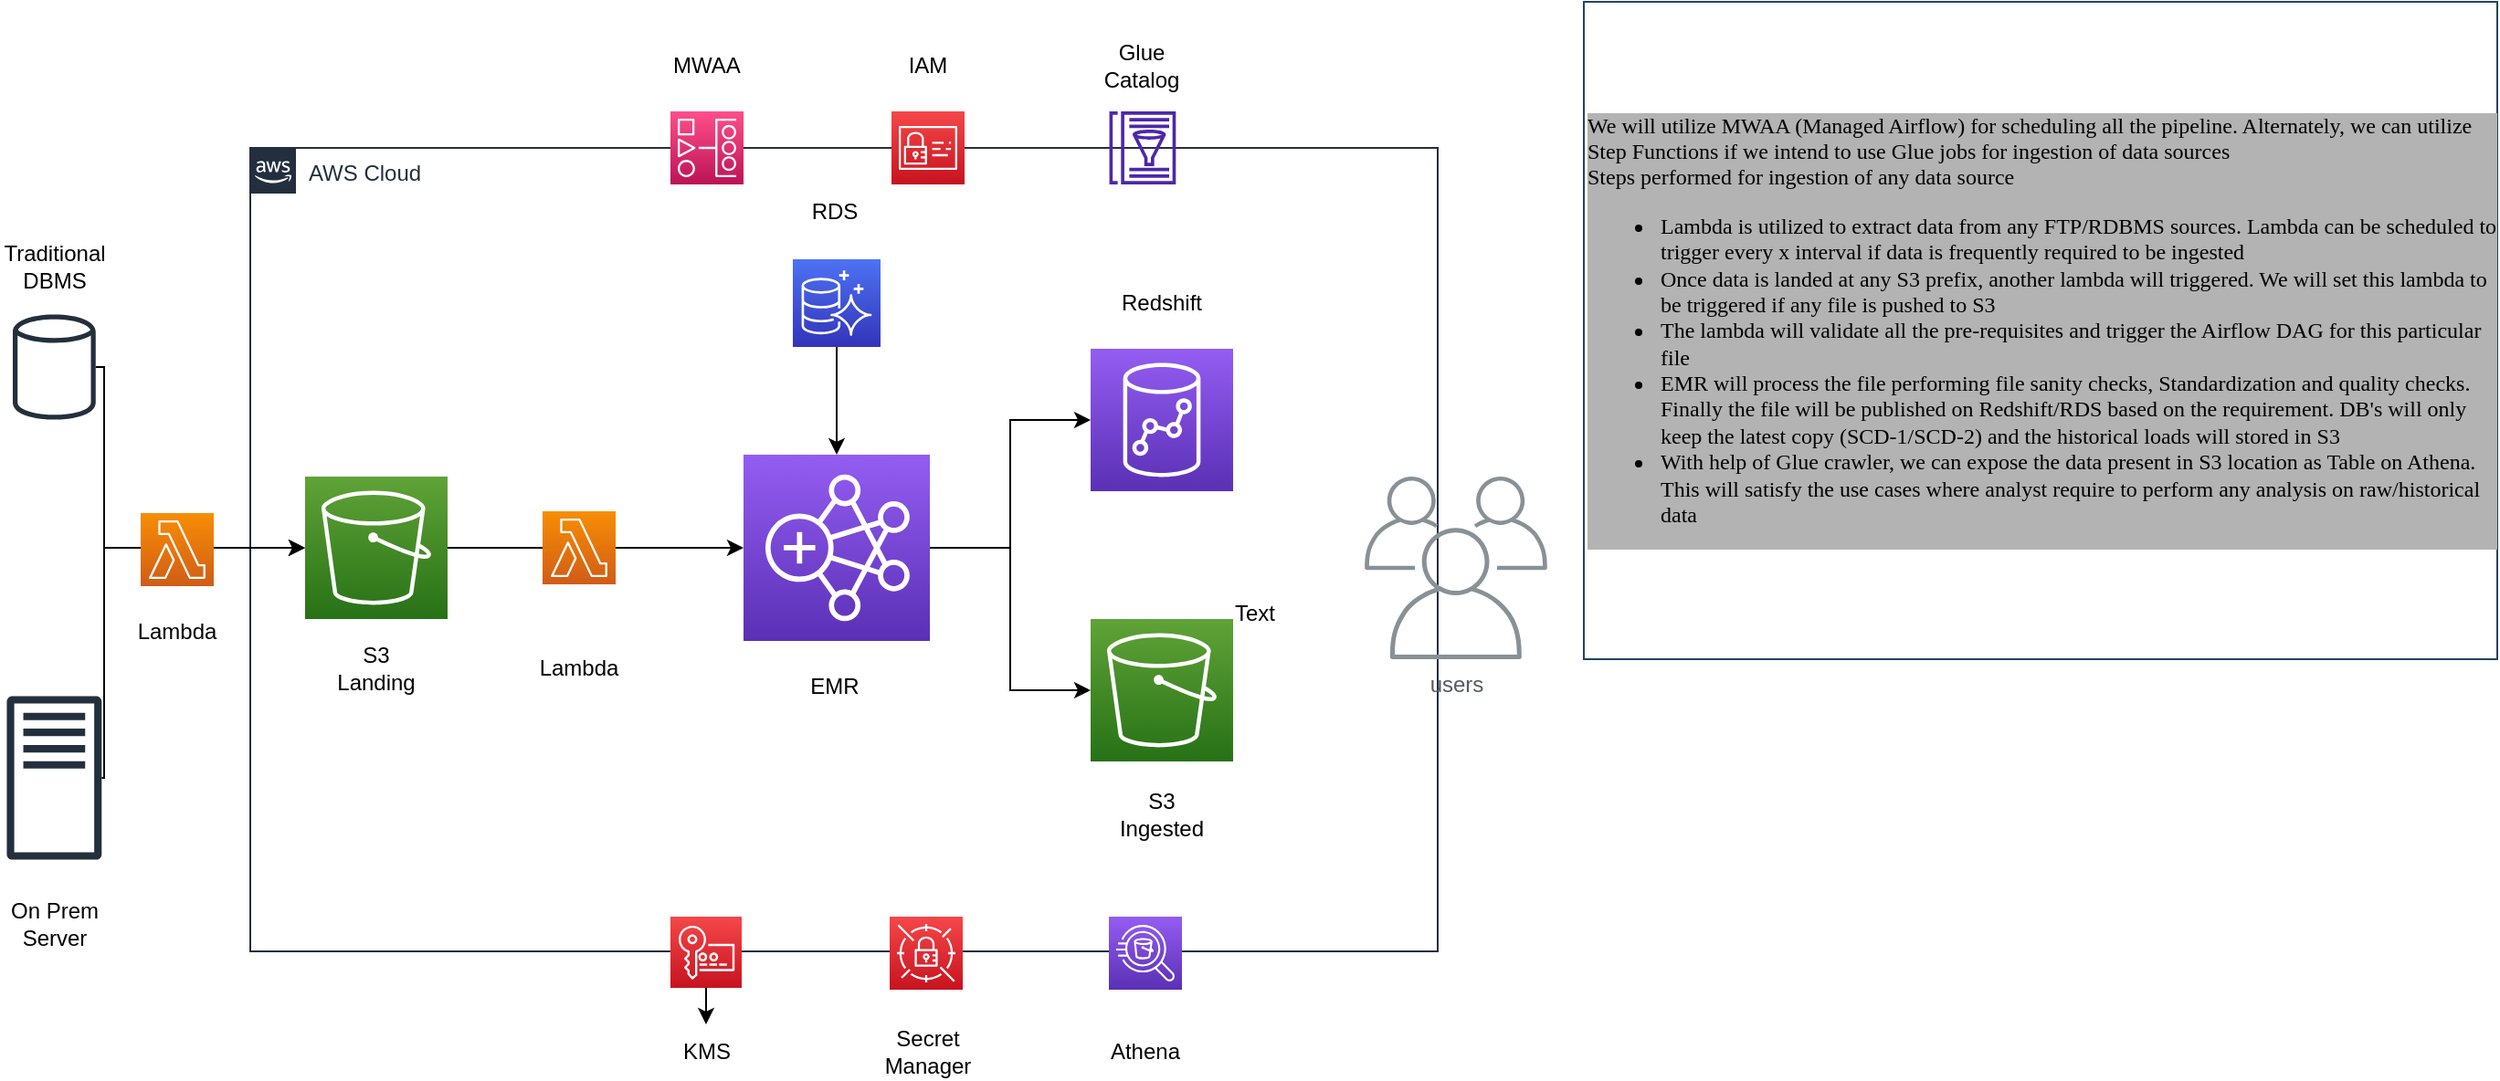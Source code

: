 <mxfile version="17.1.2" type="github">
  <diagram id="aH14h_0UKPlvTHgDtw_c" name="Page-1">
    <mxGraphModel dx="1422" dy="772" grid="1" gridSize="10" guides="1" tooltips="1" connect="1" arrows="1" fold="1" page="1" pageScale="1" pageWidth="850" pageHeight="1100" math="0" shadow="0">
      <root>
        <mxCell id="0" />
        <mxCell id="1" parent="0" />
        <mxCell id="LEBhTKfpIpsFt737h_JH-20" value="AWS Cloud" style="points=[[0,0],[0.25,0],[0.5,0],[0.75,0],[1,0],[1,0.25],[1,0.5],[1,0.75],[1,1],[0.75,1],[0.5,1],[0.25,1],[0,1],[0,0.75],[0,0.5],[0,0.25]];outlineConnect=0;gradientColor=none;html=1;whiteSpace=wrap;fontSize=12;fontStyle=0;container=1;pointerEvents=0;collapsible=0;recursiveResize=0;shape=mxgraph.aws4.group;grIcon=mxgraph.aws4.group_aws_cloud_alt;strokeColor=#232F3E;fillColor=none;verticalAlign=top;align=left;spacingLeft=30;fontColor=#232F3E;dashed=0;" parent="1" vertex="1">
          <mxGeometry x="170" y="140" width="650" height="440" as="geometry" />
        </mxCell>
        <mxCell id="LEBhTKfpIpsFt737h_JH-12" value="" style="sketch=0;points=[[0,0,0],[0.25,0,0],[0.5,0,0],[0.75,0,0],[1,0,0],[0,1,0],[0.25,1,0],[0.5,1,0],[0.75,1,0],[1,1,0],[0,0.25,0],[0,0.5,0],[0,0.75,0],[1,0.25,0],[1,0.5,0],[1,0.75,0]];outlineConnect=0;fontColor=#232F3E;gradientColor=#4D72F3;gradientDirection=north;fillColor=#3334B9;strokeColor=#ffffff;dashed=0;verticalLabelPosition=bottom;verticalAlign=top;align=center;html=1;fontSize=12;fontStyle=0;aspect=fixed;shape=mxgraph.aws4.resourceIcon;resIcon=mxgraph.aws4.aurora;" parent="LEBhTKfpIpsFt737h_JH-20" vertex="1">
          <mxGeometry x="297" y="61" width="48" height="48" as="geometry" />
        </mxCell>
        <mxCell id="LEBhTKfpIpsFt737h_JH-9" value="" style="sketch=0;points=[[0,0,0],[0.25,0,0],[0.5,0,0],[0.75,0,0],[1,0,0],[0,1,0],[0.25,1,0],[0.5,1,0],[0.75,1,0],[1,1,0],[0,0.25,0],[0,0.5,0],[0,0.75,0],[1,0.25,0],[1,0.5,0],[1,0.75,0]];outlineConnect=0;fontColor=#232F3E;gradientColor=#945DF2;gradientDirection=north;fillColor=#5A30B5;strokeColor=#ffffff;dashed=0;verticalLabelPosition=bottom;verticalAlign=top;align=center;html=1;fontSize=12;fontStyle=0;aspect=fixed;shape=mxgraph.aws4.resourceIcon;resIcon=mxgraph.aws4.athena;" parent="LEBhTKfpIpsFt737h_JH-20" vertex="1">
          <mxGeometry x="470" y="421" width="40" height="40" as="geometry" />
        </mxCell>
        <mxCell id="LEBhTKfpIpsFt737h_JH-38" value="S3 Landing" style="text;html=1;strokeColor=none;fillColor=none;align=center;verticalAlign=middle;whiteSpace=wrap;rounded=0;" parent="LEBhTKfpIpsFt737h_JH-20" vertex="1">
          <mxGeometry x="39" y="270" width="60" height="30" as="geometry" />
        </mxCell>
        <mxCell id="LEBhTKfpIpsFt737h_JH-43" value="RDS" style="text;html=1;strokeColor=none;fillColor=none;align=center;verticalAlign=middle;whiteSpace=wrap;rounded=0;" parent="LEBhTKfpIpsFt737h_JH-20" vertex="1">
          <mxGeometry x="290" y="20" width="60" height="30" as="geometry" />
        </mxCell>
        <mxCell id="LEBhTKfpIpsFt737h_JH-44" value="EMR" style="text;html=1;strokeColor=none;fillColor=none;align=center;verticalAlign=middle;whiteSpace=wrap;rounded=0;" parent="LEBhTKfpIpsFt737h_JH-20" vertex="1">
          <mxGeometry x="290" y="280" width="60" height="30" as="geometry" />
        </mxCell>
        <mxCell id="LEBhTKfpIpsFt737h_JH-48" value="Redshift" style="text;html=1;strokeColor=none;fillColor=none;align=center;verticalAlign=middle;whiteSpace=wrap;rounded=0;" parent="LEBhTKfpIpsFt737h_JH-20" vertex="1">
          <mxGeometry x="469" y="70" width="60" height="30" as="geometry" />
        </mxCell>
        <mxCell id="LEBhTKfpIpsFt737h_JH-49" value="S3 Ingested" style="text;html=1;strokeColor=none;fillColor=none;align=center;verticalAlign=middle;whiteSpace=wrap;rounded=0;" parent="LEBhTKfpIpsFt737h_JH-20" vertex="1">
          <mxGeometry x="469" y="350" width="60" height="30" as="geometry" />
        </mxCell>
        <mxCell id="LEBhTKfpIpsFt737h_JH-6" value="" style="sketch=0;points=[[0,0,0],[0.25,0,0],[0.5,0,0],[0.75,0,0],[1,0,0],[0,1,0],[0.25,1,0],[0.5,1,0],[0.75,1,0],[1,1,0],[0,0.25,0],[0,0.5,0],[0,0.75,0],[1,0.25,0],[1,0.5,0],[1,0.75,0]];outlineConnect=0;fontColor=#232F3E;gradientColor=#945DF2;gradientDirection=north;fillColor=#5A30B5;strokeColor=#ffffff;dashed=0;verticalLabelPosition=bottom;verticalAlign=top;align=center;html=1;fontSize=12;fontStyle=0;aspect=fixed;shape=mxgraph.aws4.resourceIcon;resIcon=mxgraph.aws4.emr;" parent="LEBhTKfpIpsFt737h_JH-20" vertex="1">
          <mxGeometry x="270" y="168" width="102" height="102" as="geometry" />
        </mxCell>
        <mxCell id="LEBhTKfpIpsFt737h_JH-30" style="edgeStyle=orthogonalEdgeStyle;rounded=0;orthogonalLoop=1;jettySize=auto;html=1;" parent="LEBhTKfpIpsFt737h_JH-20" source="LEBhTKfpIpsFt737h_JH-12" target="LEBhTKfpIpsFt737h_JH-6" edge="1">
          <mxGeometry relative="1" as="geometry" />
        </mxCell>
        <mxCell id="8fJSVXi6OJoHLEk2ZYYb-4" style="edgeStyle=orthogonalEdgeStyle;rounded=0;orthogonalLoop=1;jettySize=auto;html=1;entryX=0;entryY=0.5;entryDx=0;entryDy=0;entryPerimeter=0;" parent="LEBhTKfpIpsFt737h_JH-20" source="8fJSVXi6OJoHLEk2ZYYb-1" target="LEBhTKfpIpsFt737h_JH-6" edge="1">
          <mxGeometry relative="1" as="geometry" />
        </mxCell>
        <mxCell id="8fJSVXi6OJoHLEk2ZYYb-1" value="" style="sketch=0;points=[[0,0,0],[0.25,0,0],[0.5,0,0],[0.75,0,0],[1,0,0],[0,1,0],[0.25,1,0],[0.5,1,0],[0.75,1,0],[1,1,0],[0,0.25,0],[0,0.5,0],[0,0.75,0],[1,0.25,0],[1,0.5,0],[1,0.75,0]];outlineConnect=0;fontColor=#232F3E;gradientColor=#F78E04;gradientDirection=north;fillColor=#D05C17;strokeColor=#ffffff;dashed=0;verticalLabelPosition=bottom;verticalAlign=top;align=center;html=1;fontSize=12;fontStyle=0;aspect=fixed;shape=mxgraph.aws4.resourceIcon;resIcon=mxgraph.aws4.lambda;" parent="LEBhTKfpIpsFt737h_JH-20" vertex="1">
          <mxGeometry x="160" y="199" width="40" height="40" as="geometry" />
        </mxCell>
        <mxCell id="LEBhTKfpIpsFt737h_JH-11" value="" style="sketch=0;points=[[0,0,0],[0.25,0,0],[0.5,0,0],[0.75,0,0],[1,0,0],[0,1,0],[0.25,1,0],[0.5,1,0],[0.75,1,0],[1,1,0],[0,0.25,0],[0,0.5,0],[0,0.75,0],[1,0.25,0],[1,0.5,0],[1,0.75,0]];outlineConnect=0;fontColor=#232F3E;gradientColor=#60A337;gradientDirection=north;fillColor=#277116;strokeColor=#ffffff;dashed=0;verticalLabelPosition=bottom;verticalAlign=top;align=center;html=1;fontSize=12;fontStyle=0;aspect=fixed;shape=mxgraph.aws4.resourceIcon;resIcon=mxgraph.aws4.s3;" parent="LEBhTKfpIpsFt737h_JH-20" vertex="1">
          <mxGeometry x="30" y="180" width="78" height="78" as="geometry" />
        </mxCell>
        <mxCell id="8fJSVXi6OJoHLEk2ZYYb-2" value="" style="edgeStyle=orthogonalEdgeStyle;rounded=0;orthogonalLoop=1;jettySize=auto;html=1;entryX=0;entryY=0.5;entryDx=0;entryDy=0;entryPerimeter=0;endArrow=none;" parent="LEBhTKfpIpsFt737h_JH-20" source="LEBhTKfpIpsFt737h_JH-11" target="8fJSVXi6OJoHLEk2ZYYb-1" edge="1">
          <mxGeometry relative="1" as="geometry">
            <mxPoint x="108" y="219" as="sourcePoint" />
            <mxPoint x="270" y="330" as="targetPoint" />
          </mxGeometry>
        </mxCell>
        <mxCell id="8fJSVXi6OJoHLEk2ZYYb-5" value="Lambda" style="text;html=1;strokeColor=none;fillColor=none;align=center;verticalAlign=middle;whiteSpace=wrap;rounded=0;" parent="LEBhTKfpIpsFt737h_JH-20" vertex="1">
          <mxGeometry x="150" y="270" width="60" height="30" as="geometry" />
        </mxCell>
        <mxCell id="LEBhTKfpIpsFt737h_JH-23" style="edgeStyle=orthogonalEdgeStyle;rounded=0;orthogonalLoop=1;jettySize=auto;html=1;entryX=0;entryY=0.5;entryDx=0;entryDy=0;entryPerimeter=0;" parent="1" source="LEBhTKfpIpsFt737h_JH-2" target="LEBhTKfpIpsFt737h_JH-11" edge="1">
          <mxGeometry relative="1" as="geometry">
            <Array as="points">
              <mxPoint x="90" y="485" />
              <mxPoint x="90" y="359" />
            </Array>
          </mxGeometry>
        </mxCell>
        <mxCell id="LEBhTKfpIpsFt737h_JH-2" value="" style="sketch=0;outlineConnect=0;fontColor=#232F3E;gradientColor=none;fillColor=#232F3D;strokeColor=none;dashed=0;verticalLabelPosition=bottom;verticalAlign=top;align=center;html=1;fontSize=12;fontStyle=0;aspect=fixed;pointerEvents=1;shape=mxgraph.aws4.traditional_server;" parent="1" vertex="1">
          <mxGeometry x="36.73" y="440" width="51.92" height="90" as="geometry" />
        </mxCell>
        <mxCell id="LEBhTKfpIpsFt737h_JH-22" style="edgeStyle=orthogonalEdgeStyle;rounded=0;orthogonalLoop=1;jettySize=auto;html=1;entryX=0;entryY=0.5;entryDx=0;entryDy=0;entryPerimeter=0;" parent="1" source="LEBhTKfpIpsFt737h_JH-4" target="LEBhTKfpIpsFt737h_JH-11" edge="1">
          <mxGeometry relative="1" as="geometry">
            <Array as="points">
              <mxPoint x="90" y="260" />
              <mxPoint x="90" y="359" />
            </Array>
          </mxGeometry>
        </mxCell>
        <mxCell id="LEBhTKfpIpsFt737h_JH-4" value="" style="sketch=0;outlineConnect=0;fontColor=#232F3E;gradientColor=none;fillColor=#232F3D;strokeColor=none;dashed=0;verticalLabelPosition=bottom;verticalAlign=top;align=center;html=1;fontSize=12;fontStyle=0;aspect=fixed;pointerEvents=1;shape=mxgraph.aws4.generic_database;" parent="1" vertex="1">
          <mxGeometry x="40" y="230" width="45.38" height="60" as="geometry" />
        </mxCell>
        <mxCell id="LEBhTKfpIpsFt737h_JH-26" style="edgeStyle=orthogonalEdgeStyle;rounded=0;orthogonalLoop=1;jettySize=auto;html=1;entryX=0;entryY=0.5;entryDx=0;entryDy=0;entryPerimeter=0;" parent="1" source="LEBhTKfpIpsFt737h_JH-6" target="LEBhTKfpIpsFt737h_JH-7" edge="1">
          <mxGeometry relative="1" as="geometry" />
        </mxCell>
        <mxCell id="LEBhTKfpIpsFt737h_JH-27" style="edgeStyle=orthogonalEdgeStyle;rounded=0;orthogonalLoop=1;jettySize=auto;html=1;" parent="1" source="LEBhTKfpIpsFt737h_JH-6" target="LEBhTKfpIpsFt737h_JH-10" edge="1">
          <mxGeometry relative="1" as="geometry" />
        </mxCell>
        <mxCell id="LEBhTKfpIpsFt737h_JH-7" value="" style="sketch=0;points=[[0,0,0],[0.25,0,0],[0.5,0,0],[0.75,0,0],[1,0,0],[0,1,0],[0.25,1,0],[0.5,1,0],[0.75,1,0],[1,1,0],[0,0.25,0],[0,0.5,0],[0,0.75,0],[1,0.25,0],[1,0.5,0],[1,0.75,0]];outlineConnect=0;fontColor=#232F3E;gradientColor=#945DF2;gradientDirection=north;fillColor=#5A30B5;strokeColor=#ffffff;dashed=0;verticalLabelPosition=bottom;verticalAlign=top;align=center;html=1;fontSize=12;fontStyle=0;aspect=fixed;shape=mxgraph.aws4.resourceIcon;resIcon=mxgraph.aws4.redshift;" parent="1" vertex="1">
          <mxGeometry x="630" y="250" width="78" height="78" as="geometry" />
        </mxCell>
        <mxCell id="LEBhTKfpIpsFt737h_JH-10" value="" style="sketch=0;points=[[0,0,0],[0.25,0,0],[0.5,0,0],[0.75,0,0],[1,0,0],[0,1,0],[0.25,1,0],[0.5,1,0],[0.75,1,0],[1,1,0],[0,0.25,0],[0,0.5,0],[0,0.75,0],[1,0.25,0],[1,0.5,0],[1,0.75,0]];outlineConnect=0;fontColor=#232F3E;gradientColor=#60A337;gradientDirection=north;fillColor=#277116;strokeColor=#ffffff;dashed=0;verticalLabelPosition=bottom;verticalAlign=top;align=center;html=1;fontSize=12;fontStyle=0;aspect=fixed;shape=mxgraph.aws4.resourceIcon;resIcon=mxgraph.aws4.s3;" parent="1" vertex="1">
          <mxGeometry x="630" y="398" width="78" height="78" as="geometry" />
        </mxCell>
        <mxCell id="LEBhTKfpIpsFt737h_JH-13" value="" style="sketch=0;points=[[0,0,0],[0.25,0,0],[0.5,0,0],[0.75,0,0],[1,0,0],[0,1,0],[0.25,1,0],[0.5,1,0],[0.75,1,0],[1,1,0],[0,0.25,0],[0,0.5,0],[0,0.75,0],[1,0.25,0],[1,0.5,0],[1,0.75,0]];outlineConnect=0;fontColor=#232F3E;gradientColor=#FF4F8B;gradientDirection=north;fillColor=#BC1356;strokeColor=#ffffff;dashed=0;verticalLabelPosition=bottom;verticalAlign=top;align=center;html=1;fontSize=12;fontStyle=0;aspect=fixed;shape=mxgraph.aws4.resourceIcon;resIcon=mxgraph.aws4.managed_workflows_for_apache_airflow;" parent="1" vertex="1">
          <mxGeometry x="400" y="120" width="40" height="40" as="geometry" />
        </mxCell>
        <mxCell id="LEBhTKfpIpsFt737h_JH-53" value="" style="edgeStyle=orthogonalEdgeStyle;rounded=0;orthogonalLoop=1;jettySize=auto;html=1;" parent="1" source="LEBhTKfpIpsFt737h_JH-16" target="LEBhTKfpIpsFt737h_JH-50" edge="1">
          <mxGeometry relative="1" as="geometry" />
        </mxCell>
        <mxCell id="LEBhTKfpIpsFt737h_JH-16" value="" style="sketch=0;points=[[0,0,0],[0.25,0,0],[0.5,0,0],[0.75,0,0],[1,0,0],[0,1,0],[0.25,1,0],[0.5,1,0],[0.75,1,0],[1,1,0],[0,0.25,0],[0,0.5,0],[0,0.75,0],[1,0.25,0],[1,0.5,0],[1,0.75,0]];outlineConnect=0;fontColor=#232F3E;gradientColor=#F54749;gradientDirection=north;fillColor=#C7131F;strokeColor=#ffffff;dashed=0;verticalLabelPosition=bottom;verticalAlign=top;align=center;html=1;fontSize=12;fontStyle=0;aspect=fixed;shape=mxgraph.aws4.resourceIcon;resIcon=mxgraph.aws4.key_management_service;" parent="1" vertex="1">
          <mxGeometry x="400" y="561" width="39" height="39" as="geometry" />
        </mxCell>
        <mxCell id="LEBhTKfpIpsFt737h_JH-17" value="" style="sketch=0;points=[[0,0,0],[0.25,0,0],[0.5,0,0],[0.75,0,0],[1,0,0],[0,1,0],[0.25,1,0],[0.5,1,0],[0.75,1,0],[1,1,0],[0,0.25,0],[0,0.5,0],[0,0.75,0],[1,0.25,0],[1,0.5,0],[1,0.75,0]];outlineConnect=0;fontColor=#232F3E;gradientColor=#F54749;gradientDirection=north;fillColor=#C7131F;strokeColor=#ffffff;dashed=0;verticalLabelPosition=bottom;verticalAlign=top;align=center;html=1;fontSize=12;fontStyle=0;aspect=fixed;shape=mxgraph.aws4.resourceIcon;resIcon=mxgraph.aws4.secrets_manager;" parent="1" vertex="1">
          <mxGeometry x="520" y="561" width="40" height="40" as="geometry" />
        </mxCell>
        <mxCell id="LEBhTKfpIpsFt737h_JH-19" value="" style="sketch=0;points=[[0,0,0],[0.25,0,0],[0.5,0,0],[0.75,0,0],[1,0,0],[0,1,0],[0.25,1,0],[0.5,1,0],[0.75,1,0],[1,1,0],[0,0.25,0],[0,0.5,0],[0,0.75,0],[1,0.25,0],[1,0.5,0],[1,0.75,0]];outlineConnect=0;fontColor=#232F3E;gradientColor=#F54749;gradientDirection=north;fillColor=#C7131F;strokeColor=#ffffff;dashed=0;verticalLabelPosition=bottom;verticalAlign=top;align=center;html=1;fontSize=12;fontStyle=0;aspect=fixed;shape=mxgraph.aws4.resourceIcon;resIcon=mxgraph.aws4.identity_and_access_management;" parent="1" vertex="1">
          <mxGeometry x="521" y="120" width="40" height="40" as="geometry" />
        </mxCell>
        <mxCell id="LEBhTKfpIpsFt737h_JH-8" value="" style="sketch=0;outlineConnect=0;fontColor=#232F3E;gradientColor=none;fillColor=#4D27AA;strokeColor=none;dashed=0;verticalLabelPosition=bottom;verticalAlign=top;align=center;html=1;fontSize=12;fontStyle=0;aspect=fixed;pointerEvents=1;shape=mxgraph.aws4.glue_data_catalog;" parent="1" vertex="1">
          <mxGeometry x="640" y="120" width="36.92" height="40" as="geometry" />
        </mxCell>
        <mxCell id="LEBhTKfpIpsFt737h_JH-21" value="users" style="sketch=0;outlineConnect=0;gradientColor=none;fontColor=#545B64;strokeColor=none;fillColor=#879196;dashed=0;verticalLabelPosition=bottom;verticalAlign=top;align=center;html=1;fontSize=12;fontStyle=0;aspect=fixed;shape=mxgraph.aws4.illustration_users;pointerEvents=1" parent="1" vertex="1">
          <mxGeometry x="780" y="320" width="100" height="100" as="geometry" />
        </mxCell>
        <mxCell id="LEBhTKfpIpsFt737h_JH-35" value="" style="sketch=0;points=[[0,0,0],[0.25,0,0],[0.5,0,0],[0.75,0,0],[1,0,0],[0,1,0],[0.25,1,0],[0.5,1,0],[0.75,1,0],[1,1,0],[0,0.25,0],[0,0.5,0],[0,0.75,0],[1,0.25,0],[1,0.5,0],[1,0.75,0]];outlineConnect=0;fontColor=#232F3E;gradientColor=#F78E04;gradientDirection=north;fillColor=#D05C17;strokeColor=#ffffff;dashed=0;verticalLabelPosition=bottom;verticalAlign=top;align=center;html=1;fontSize=12;fontStyle=0;aspect=fixed;shape=mxgraph.aws4.resourceIcon;resIcon=mxgraph.aws4.lambda;" parent="1" vertex="1">
          <mxGeometry x="110" y="340" width="40" height="40" as="geometry" />
        </mxCell>
        <mxCell id="LEBhTKfpIpsFt737h_JH-36" value="On Prem Server" style="text;html=1;strokeColor=none;fillColor=none;align=center;verticalAlign=middle;whiteSpace=wrap;rounded=0;" parent="1" vertex="1">
          <mxGeometry x="33" y="550" width="60" height="30" as="geometry" />
        </mxCell>
        <mxCell id="LEBhTKfpIpsFt737h_JH-37" value="Traditional DBMS" style="text;html=1;strokeColor=none;fillColor=none;align=center;verticalAlign=middle;whiteSpace=wrap;rounded=0;" parent="1" vertex="1">
          <mxGeometry x="33" y="190" width="60" height="30" as="geometry" />
        </mxCell>
        <mxCell id="LEBhTKfpIpsFt737h_JH-41" value="Lambda" style="text;html=1;strokeColor=none;fillColor=none;align=center;verticalAlign=middle;whiteSpace=wrap;rounded=0;" parent="1" vertex="1">
          <mxGeometry x="100" y="390" width="60" height="30" as="geometry" />
        </mxCell>
        <mxCell id="LEBhTKfpIpsFt737h_JH-45" value="MWAA" style="text;html=1;strokeColor=none;fillColor=none;align=center;verticalAlign=middle;whiteSpace=wrap;rounded=0;" parent="1" vertex="1">
          <mxGeometry x="390" y="80" width="60" height="30" as="geometry" />
        </mxCell>
        <mxCell id="LEBhTKfpIpsFt737h_JH-46" value="IAM" style="text;html=1;strokeColor=none;fillColor=none;align=center;verticalAlign=middle;whiteSpace=wrap;rounded=0;" parent="1" vertex="1">
          <mxGeometry x="511" y="80" width="60" height="30" as="geometry" />
        </mxCell>
        <mxCell id="LEBhTKfpIpsFt737h_JH-47" value="Glue Catalog" style="text;html=1;strokeColor=none;fillColor=none;align=center;verticalAlign=middle;whiteSpace=wrap;rounded=0;" parent="1" vertex="1">
          <mxGeometry x="628" y="80" width="60" height="30" as="geometry" />
        </mxCell>
        <mxCell id="LEBhTKfpIpsFt737h_JH-50" value="KMS" style="text;html=1;strokeColor=none;fillColor=none;align=center;verticalAlign=middle;whiteSpace=wrap;rounded=0;" parent="1" vertex="1">
          <mxGeometry x="390" y="620" width="60" height="30" as="geometry" />
        </mxCell>
        <mxCell id="LEBhTKfpIpsFt737h_JH-51" value="Secret Manager" style="text;html=1;strokeColor=none;fillColor=none;align=center;verticalAlign=middle;whiteSpace=wrap;rounded=0;" parent="1" vertex="1">
          <mxGeometry x="511" y="620" width="60" height="30" as="geometry" />
        </mxCell>
        <mxCell id="LEBhTKfpIpsFt737h_JH-52" value="Athena" style="text;html=1;strokeColor=none;fillColor=none;align=center;verticalAlign=middle;whiteSpace=wrap;rounded=0;" parent="1" vertex="1">
          <mxGeometry x="630" y="620" width="60" height="30" as="geometry" />
        </mxCell>
        <mxCell id="3bK3C8u1f8b7Yg_adf_3-1" value="Text" style="text;html=1;strokeColor=none;fillColor=none;align=center;verticalAlign=middle;whiteSpace=wrap;rounded=0;" vertex="1" parent="1">
          <mxGeometry x="690" y="380" width="60" height="30" as="geometry" />
        </mxCell>
        <mxCell id="3bK3C8u1f8b7Yg_adf_3-3" value="We will utilize MWAA (Managed Airflow) for scheduling all the pipeline. Alternately, we can utilize Step Functions if we intend to use Glue jobs for ingestion of data sources&lt;br&gt;Steps performed for ingestion of any data source&lt;br&gt;&lt;ul&gt;&lt;li&gt;Lambda is utilized to extract data from any FTP/RDBMS sources. Lambda can be scheduled to trigger every x interval if data is frequently required to be ingested&lt;/li&gt;&lt;li&gt;Once data is landed at any S3 prefix, another lambda will triggered. We will set this lambda to be triggered if any file is pushed to S3&lt;/li&gt;&lt;li&gt;The lambda will validate all the pre-requisites and trigger the Airflow DAG for this particular file&lt;/li&gt;&lt;li&gt;EMR will process the file performing file sanity checks, Standardization and quality checks. Finally the file will be published on Redshift/RDS based on the requirement. DB&#39;s will only keep the latest copy (SCD-1/SCD-2) and the historical loads will stored in S3&lt;/li&gt;&lt;li&gt;With help of Glue crawler, we can expose the data present in S3 location as Table on Athena. This will satisfy the use cases where analyst require to perform any analysis on raw/historical data&lt;/li&gt;&lt;/ul&gt;" style="text;html=1;align=left;verticalAlign=middle;whiteSpace=wrap;rounded=0;labelBackgroundColor=#B3B3B3;fontFamily=Verdana;spacingTop=0;fillColor=none;strokeColor=#23445d;" vertex="1" parent="1">
          <mxGeometry x="900" y="60" width="500" height="360" as="geometry" />
        </mxCell>
      </root>
    </mxGraphModel>
  </diagram>
</mxfile>
